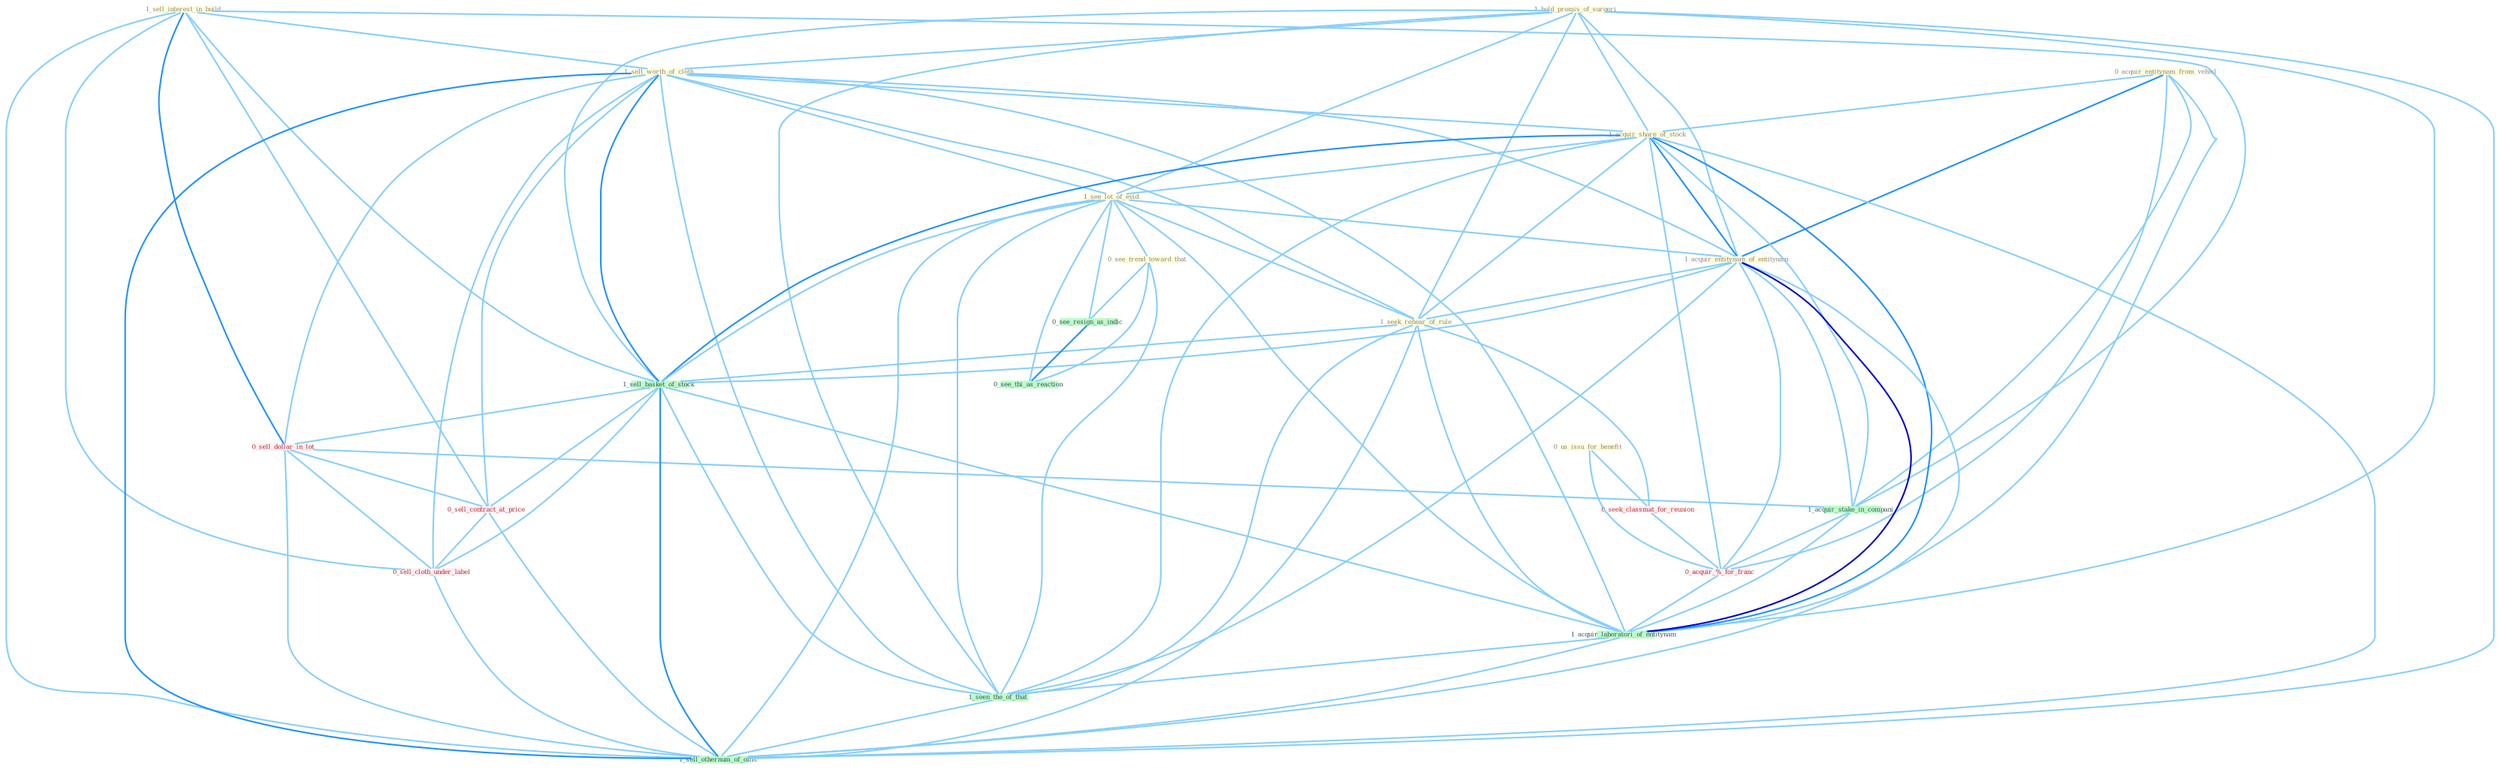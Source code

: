 Graph G{ 
    node
    [shape=polygon,style=filled,width=.5,height=.06,color="#BDFCC9",fixedsize=true,fontsize=4,
    fontcolor="#2f4f4f"];
    {node
    [color="#ffffe0", fontcolor="#8b7d6b"] "1_sell_interest_in_build " "0_us_issu_for_benefit " "1_hold_promis_of_surgeri " "1_sell_worth_of_cloth " "0_acquir_entitynam_from_vehicl " "1_acquir_share_of_stock " "1_see_lot_of_evid " "1_acquir_entitynam_of_entitynam " "0_see_trend_toward_that " "1_seek_rehear_of_rule "}
{node [color="#fff0f5", fontcolor="#b22222"] "0_seek_classmat_for_reunion " "0_sell_dollar_in_lot " "0_acquir_%_for_franc " "0_sell_contract_at_price " "0_sell_cloth_under_label "}
edge [color="#B0E2FF"];

	"1_sell_interest_in_build " -- "1_sell_worth_of_cloth " [w="1", color="#87cefa" ];
	"1_sell_interest_in_build " -- "1_sell_basket_of_stock " [w="1", color="#87cefa" ];
	"1_sell_interest_in_build " -- "0_sell_dollar_in_lot " [w="2", color="#1e90ff" , len=0.8];
	"1_sell_interest_in_build " -- "1_acquir_stake_in_compani " [w="1", color="#87cefa" ];
	"1_sell_interest_in_build " -- "0_sell_contract_at_price " [w="1", color="#87cefa" ];
	"1_sell_interest_in_build " -- "0_sell_cloth_under_label " [w="1", color="#87cefa" ];
	"1_sell_interest_in_build " -- "1_sell_othernum_of_offic " [w="1", color="#87cefa" ];
	"0_us_issu_for_benefit " -- "0_seek_classmat_for_reunion " [w="1", color="#87cefa" ];
	"0_us_issu_for_benefit " -- "0_acquir_%_for_franc " [w="1", color="#87cefa" ];
	"1_hold_promis_of_surgeri " -- "1_sell_worth_of_cloth " [w="1", color="#87cefa" ];
	"1_hold_promis_of_surgeri " -- "1_acquir_share_of_stock " [w="1", color="#87cefa" ];
	"1_hold_promis_of_surgeri " -- "1_see_lot_of_evid " [w="1", color="#87cefa" ];
	"1_hold_promis_of_surgeri " -- "1_acquir_entitynam_of_entitynam " [w="1", color="#87cefa" ];
	"1_hold_promis_of_surgeri " -- "1_seek_rehear_of_rule " [w="1", color="#87cefa" ];
	"1_hold_promis_of_surgeri " -- "1_sell_basket_of_stock " [w="1", color="#87cefa" ];
	"1_hold_promis_of_surgeri " -- "1_acquir_laboratori_of_entitynam " [w="1", color="#87cefa" ];
	"1_hold_promis_of_surgeri " -- "1_seen_the_of_that " [w="1", color="#87cefa" ];
	"1_hold_promis_of_surgeri " -- "1_sell_othernum_of_offic " [w="1", color="#87cefa" ];
	"1_sell_worth_of_cloth " -- "1_acquir_share_of_stock " [w="1", color="#87cefa" ];
	"1_sell_worth_of_cloth " -- "1_see_lot_of_evid " [w="1", color="#87cefa" ];
	"1_sell_worth_of_cloth " -- "1_acquir_entitynam_of_entitynam " [w="1", color="#87cefa" ];
	"1_sell_worth_of_cloth " -- "1_seek_rehear_of_rule " [w="1", color="#87cefa" ];
	"1_sell_worth_of_cloth " -- "1_sell_basket_of_stock " [w="2", color="#1e90ff" , len=0.8];
	"1_sell_worth_of_cloth " -- "0_sell_dollar_in_lot " [w="1", color="#87cefa" ];
	"1_sell_worth_of_cloth " -- "0_sell_contract_at_price " [w="1", color="#87cefa" ];
	"1_sell_worth_of_cloth " -- "1_acquir_laboratori_of_entitynam " [w="1", color="#87cefa" ];
	"1_sell_worth_of_cloth " -- "0_sell_cloth_under_label " [w="1", color="#87cefa" ];
	"1_sell_worth_of_cloth " -- "1_seen_the_of_that " [w="1", color="#87cefa" ];
	"1_sell_worth_of_cloth " -- "1_sell_othernum_of_offic " [w="2", color="#1e90ff" , len=0.8];
	"0_acquir_entitynam_from_vehicl " -- "1_acquir_share_of_stock " [w="1", color="#87cefa" ];
	"0_acquir_entitynam_from_vehicl " -- "1_acquir_entitynam_of_entitynam " [w="2", color="#1e90ff" , len=0.8];
	"0_acquir_entitynam_from_vehicl " -- "1_acquir_stake_in_compani " [w="1", color="#87cefa" ];
	"0_acquir_entitynam_from_vehicl " -- "0_acquir_%_for_franc " [w="1", color="#87cefa" ];
	"0_acquir_entitynam_from_vehicl " -- "1_acquir_laboratori_of_entitynam " [w="1", color="#87cefa" ];
	"1_acquir_share_of_stock " -- "1_see_lot_of_evid " [w="1", color="#87cefa" ];
	"1_acquir_share_of_stock " -- "1_acquir_entitynam_of_entitynam " [w="2", color="#1e90ff" , len=0.8];
	"1_acquir_share_of_stock " -- "1_seek_rehear_of_rule " [w="1", color="#87cefa" ];
	"1_acquir_share_of_stock " -- "1_sell_basket_of_stock " [w="2", color="#1e90ff" , len=0.8];
	"1_acquir_share_of_stock " -- "1_acquir_stake_in_compani " [w="1", color="#87cefa" ];
	"1_acquir_share_of_stock " -- "0_acquir_%_for_franc " [w="1", color="#87cefa" ];
	"1_acquir_share_of_stock " -- "1_acquir_laboratori_of_entitynam " [w="2", color="#1e90ff" , len=0.8];
	"1_acquir_share_of_stock " -- "1_seen_the_of_that " [w="1", color="#87cefa" ];
	"1_acquir_share_of_stock " -- "1_sell_othernum_of_offic " [w="1", color="#87cefa" ];
	"1_see_lot_of_evid " -- "1_acquir_entitynam_of_entitynam " [w="1", color="#87cefa" ];
	"1_see_lot_of_evid " -- "0_see_trend_toward_that " [w="1", color="#87cefa" ];
	"1_see_lot_of_evid " -- "1_seek_rehear_of_rule " [w="1", color="#87cefa" ];
	"1_see_lot_of_evid " -- "1_sell_basket_of_stock " [w="1", color="#87cefa" ];
	"1_see_lot_of_evid " -- "0_see_resign_as_indic " [w="1", color="#87cefa" ];
	"1_see_lot_of_evid " -- "1_acquir_laboratori_of_entitynam " [w="1", color="#87cefa" ];
	"1_see_lot_of_evid " -- "1_seen_the_of_that " [w="1", color="#87cefa" ];
	"1_see_lot_of_evid " -- "1_sell_othernum_of_offic " [w="1", color="#87cefa" ];
	"1_see_lot_of_evid " -- "0_see_thi_as_reaction " [w="1", color="#87cefa" ];
	"1_acquir_entitynam_of_entitynam " -- "1_seek_rehear_of_rule " [w="1", color="#87cefa" ];
	"1_acquir_entitynam_of_entitynam " -- "1_sell_basket_of_stock " [w="1", color="#87cefa" ];
	"1_acquir_entitynam_of_entitynam " -- "1_acquir_stake_in_compani " [w="1", color="#87cefa" ];
	"1_acquir_entitynam_of_entitynam " -- "0_acquir_%_for_franc " [w="1", color="#87cefa" ];
	"1_acquir_entitynam_of_entitynam " -- "1_acquir_laboratori_of_entitynam " [w="3", color="#0000cd" , len=0.6];
	"1_acquir_entitynam_of_entitynam " -- "1_seen_the_of_that " [w="1", color="#87cefa" ];
	"1_acquir_entitynam_of_entitynam " -- "1_sell_othernum_of_offic " [w="1", color="#87cefa" ];
	"0_see_trend_toward_that " -- "0_see_resign_as_indic " [w="1", color="#87cefa" ];
	"0_see_trend_toward_that " -- "1_seen_the_of_that " [w="1", color="#87cefa" ];
	"0_see_trend_toward_that " -- "0_see_thi_as_reaction " [w="1", color="#87cefa" ];
	"1_seek_rehear_of_rule " -- "0_seek_classmat_for_reunion " [w="1", color="#87cefa" ];
	"1_seek_rehear_of_rule " -- "1_sell_basket_of_stock " [w="1", color="#87cefa" ];
	"1_seek_rehear_of_rule " -- "1_acquir_laboratori_of_entitynam " [w="1", color="#87cefa" ];
	"1_seek_rehear_of_rule " -- "1_seen_the_of_that " [w="1", color="#87cefa" ];
	"1_seek_rehear_of_rule " -- "1_sell_othernum_of_offic " [w="1", color="#87cefa" ];
	"0_seek_classmat_for_reunion " -- "0_acquir_%_for_franc " [w="1", color="#87cefa" ];
	"1_sell_basket_of_stock " -- "0_sell_dollar_in_lot " [w="1", color="#87cefa" ];
	"1_sell_basket_of_stock " -- "0_sell_contract_at_price " [w="1", color="#87cefa" ];
	"1_sell_basket_of_stock " -- "1_acquir_laboratori_of_entitynam " [w="1", color="#87cefa" ];
	"1_sell_basket_of_stock " -- "0_sell_cloth_under_label " [w="1", color="#87cefa" ];
	"1_sell_basket_of_stock " -- "1_seen_the_of_that " [w="1", color="#87cefa" ];
	"1_sell_basket_of_stock " -- "1_sell_othernum_of_offic " [w="2", color="#1e90ff" , len=0.8];
	"0_sell_dollar_in_lot " -- "1_acquir_stake_in_compani " [w="1", color="#87cefa" ];
	"0_sell_dollar_in_lot " -- "0_sell_contract_at_price " [w="1", color="#87cefa" ];
	"0_sell_dollar_in_lot " -- "0_sell_cloth_under_label " [w="1", color="#87cefa" ];
	"0_sell_dollar_in_lot " -- "1_sell_othernum_of_offic " [w="1", color="#87cefa" ];
	"0_see_resign_as_indic " -- "0_see_thi_as_reaction " [w="2", color="#1e90ff" , len=0.8];
	"1_acquir_stake_in_compani " -- "0_acquir_%_for_franc " [w="1", color="#87cefa" ];
	"1_acquir_stake_in_compani " -- "1_acquir_laboratori_of_entitynam " [w="1", color="#87cefa" ];
	"0_acquir_%_for_franc " -- "1_acquir_laboratori_of_entitynam " [w="1", color="#87cefa" ];
	"0_sell_contract_at_price " -- "0_sell_cloth_under_label " [w="1", color="#87cefa" ];
	"0_sell_contract_at_price " -- "1_sell_othernum_of_offic " [w="1", color="#87cefa" ];
	"1_acquir_laboratori_of_entitynam " -- "1_seen_the_of_that " [w="1", color="#87cefa" ];
	"1_acquir_laboratori_of_entitynam " -- "1_sell_othernum_of_offic " [w="1", color="#87cefa" ];
	"0_sell_cloth_under_label " -- "1_sell_othernum_of_offic " [w="1", color="#87cefa" ];
	"1_seen_the_of_that " -- "1_sell_othernum_of_offic " [w="1", color="#87cefa" ];
}